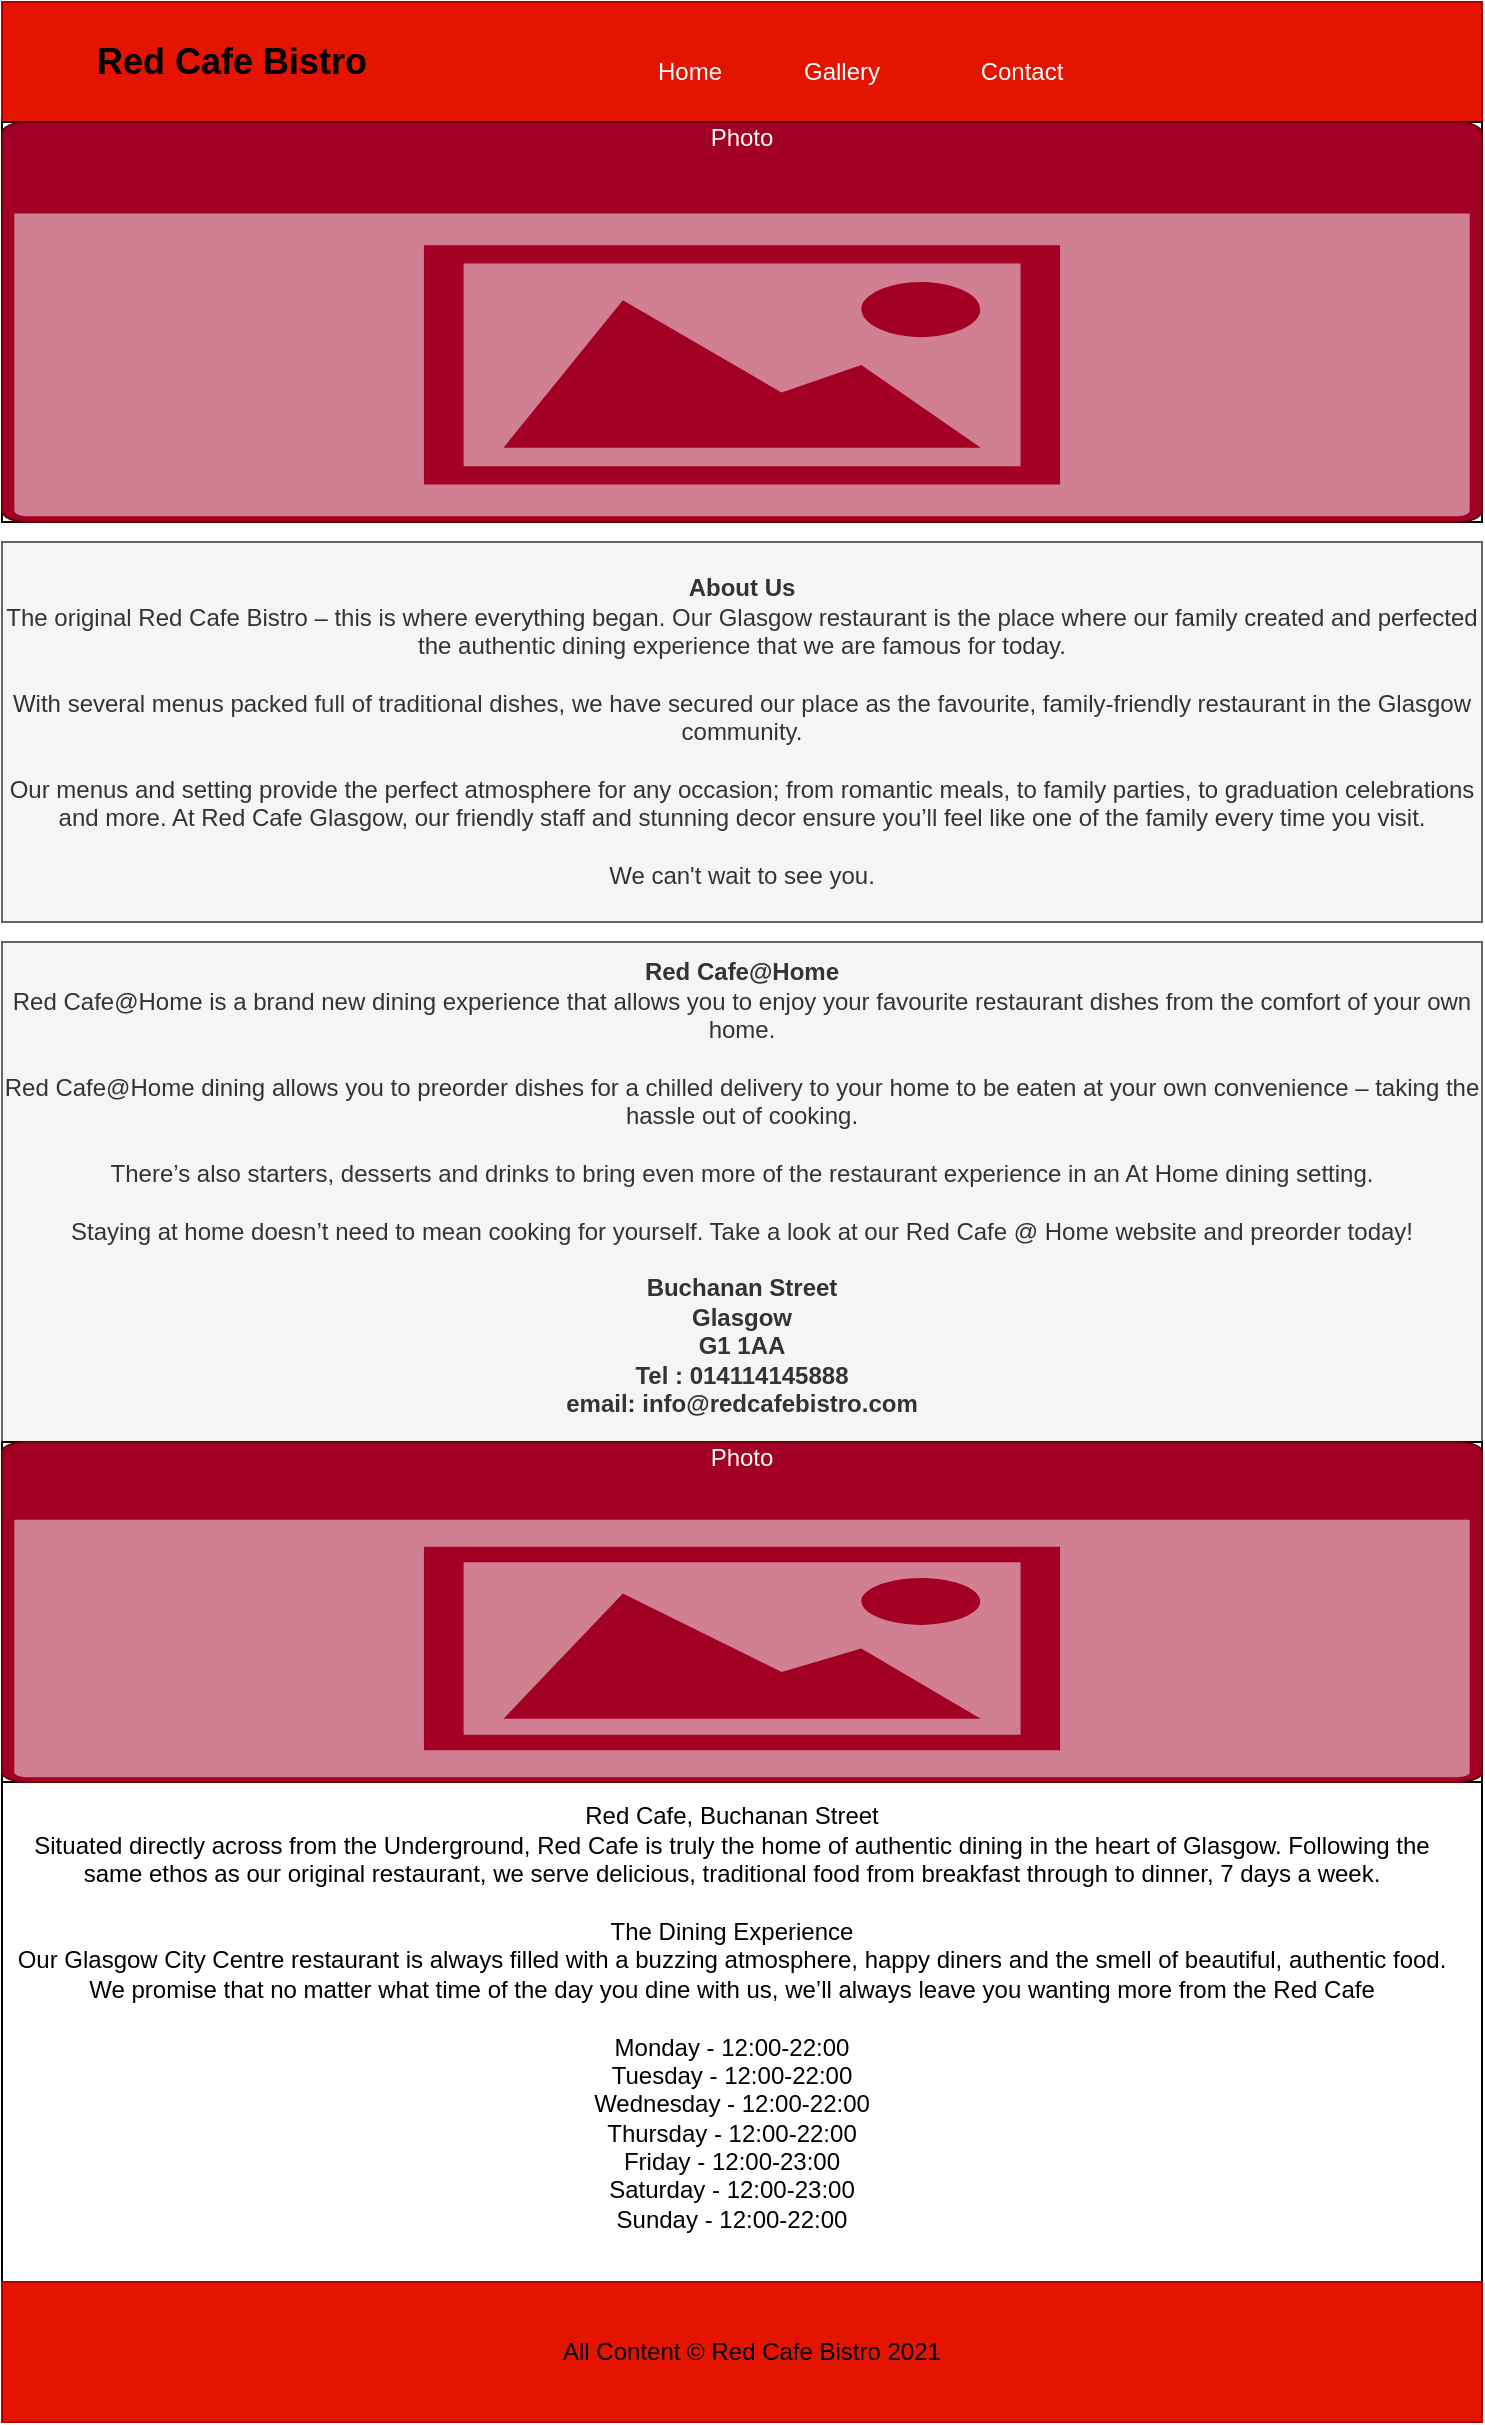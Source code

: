 <mxfile version="24.9.2" pages="3">
  <diagram name="home" id="Tp7i_1Nzl8K5jkxN4hFy">
    <mxGraphModel dx="1036" dy="677" grid="1" gridSize="10" guides="1" tooltips="1" connect="1" arrows="1" fold="1" page="1" pageScale="1" pageWidth="827" pageHeight="1169" math="0" shadow="0">
      <root>
        <mxCell id="0" />
        <mxCell id="1" parent="0" />
        <mxCell id="WZ1lqG-8PiyNp1W0iICR-1" value="" style="whiteSpace=wrap;html=1;aspect=fixed;fontColor=#FFFFFF;" vertex="1" parent="1">
          <mxGeometry x="40" y="510" width="740" height="740" as="geometry" />
        </mxCell>
        <mxCell id="WZ1lqG-8PiyNp1W0iICR-3" value="" style="rounded=0;whiteSpace=wrap;html=1;fillColor=#e51400;fontColor=#ffffff;strokeColor=#B20000;" vertex="1" parent="1">
          <mxGeometry x="40" y="40" width="740" height="60" as="geometry" />
        </mxCell>
        <mxCell id="WZ1lqG-8PiyNp1W0iICR-4" value="Red Cafe Bistro" style="text;html=1;align=center;verticalAlign=middle;whiteSpace=wrap;rounded=0;fontStyle=1;fontSize=18;" vertex="1" parent="1">
          <mxGeometry x="60" y="40" width="190" height="60" as="geometry" />
        </mxCell>
        <mxCell id="WZ1lqG-8PiyNp1W0iICR-5" value="Contact" style="text;html=1;align=center;verticalAlign=middle;whiteSpace=wrap;rounded=0;fontColor=#FFFFFF;" vertex="1" parent="1">
          <mxGeometry x="520" y="60" width="60" height="30" as="geometry" />
        </mxCell>
        <mxCell id="WZ1lqG-8PiyNp1W0iICR-6" value="Gallery" style="text;html=1;align=center;verticalAlign=middle;whiteSpace=wrap;rounded=0;fontColor=#FFFFFF;" vertex="1" parent="1">
          <mxGeometry x="430" y="60" width="60" height="30" as="geometry" />
        </mxCell>
        <mxCell id="WZ1lqG-8PiyNp1W0iICR-7" value="Home" style="text;html=1;align=center;verticalAlign=middle;whiteSpace=wrap;rounded=0;fontColor=#FFFFFF;" vertex="1" parent="1">
          <mxGeometry x="354" y="60" width="60" height="30" as="geometry" />
        </mxCell>
        <mxCell id="WZ1lqG-8PiyNp1W0iICR-9" value="Text" style="text;html=1;align=center;verticalAlign=middle;whiteSpace=wrap;rounded=0;" vertex="1" parent="1">
          <mxGeometry x="360" y="280" width="60" height="30" as="geometry" />
        </mxCell>
        <mxCell id="WZ1lqG-8PiyNp1W0iICR-10" value="" style="rounded=0;whiteSpace=wrap;html=1;fontColor=#00331A;labelBackgroundColor=#4D4D4D;" vertex="1" parent="1">
          <mxGeometry x="40" y="100" width="740" height="200" as="geometry" />
        </mxCell>
        <mxCell id="WZ1lqG-8PiyNp1W0iICR-12" value="&lt;div&gt;&lt;b&gt;Red Cafe@Home&lt;/b&gt;&lt;/div&gt;&lt;div&gt;Red Cafe@Home is a brand new dining experience that allows you to enjoy your favourite restaurant dishes from the comfort of your own home.&lt;/div&gt;&lt;div&gt;&lt;br&gt;&lt;/div&gt;&lt;div&gt;Red Cafe@Home dining allows you to preorder dishes for a chilled delivery to your home to be eaten at your own convenience – taking the hassle out of cooking.&lt;/div&gt;&lt;div&gt;&lt;br&gt;&lt;/div&gt;&lt;div&gt;There’s also starters, desserts and drinks to bring even more of the restaurant experience in an At Home dining setting.&lt;/div&gt;&lt;div&gt;&lt;br&gt;&lt;/div&gt;&lt;div&gt;Staying at home doesn’t need to mean cooking for yourself. Take a look at our Red Cafe @ Home website and preorder today!&lt;/div&gt;&lt;div&gt;&lt;br&gt;&lt;/div&gt;&lt;div&gt;&lt;b&gt;Buchanan Street&lt;/b&gt;&lt;/div&gt;&lt;div&gt;&lt;b&gt;Glasgow&lt;/b&gt;&lt;/div&gt;&lt;div&gt;&lt;b&gt;G1 1AA&lt;/b&gt;&lt;/div&gt;&lt;div&gt;&lt;b&gt;Tel : 014114145888&lt;/b&gt;&lt;/div&gt;&lt;div&gt;&lt;b&gt;email: info@redcafebistro.com&lt;/b&gt;&lt;/div&gt;&lt;div&gt;&lt;br&gt;&lt;/div&gt;" style="text;html=1;align=center;verticalAlign=middle;whiteSpace=wrap;rounded=0;fillColor=#f5f5f5;fontColor=#333333;strokeColor=#666666;" vertex="1" parent="1">
          <mxGeometry x="40" y="510" width="740" height="260" as="geometry" />
        </mxCell>
        <mxCell id="WZ1lqG-8PiyNp1W0iICR-13" value="" style="rounded=0;whiteSpace=wrap;html=1;" vertex="1" parent="1">
          <mxGeometry x="40" y="760" width="740" height="170" as="geometry" />
        </mxCell>
        <mxCell id="WZ1lqG-8PiyNp1W0iICR-14" value="&lt;div&gt;Red Cafe, Buchanan Street&lt;/div&gt;&lt;div&gt;Situated directly across from the Underground, Red Cafe is truly the home of authentic dining in the heart of Glasgow. Following the same ethos as our original restaurant, we serve delicious, traditional food from breakfast through to dinner, 7 days a week.&lt;/div&gt;&lt;div&gt;&lt;br&gt;&lt;/div&gt;&lt;div&gt;The Dining Experience&lt;/div&gt;&lt;div&gt;Our Glasgow City Centre restaurant is always filled with a buzzing atmosphere, happy diners and the smell of beautiful, authentic food. We promise that no matter what time of the day you dine with us, we’ll always leave you wanting more from the Red Cafe&lt;/div&gt;&lt;div&gt;&lt;br&gt;&lt;/div&gt;&lt;div&gt;Monday - 12:00-22:00&lt;/div&gt;&lt;div&gt;Tuesday - 12:00-22:00&lt;/div&gt;&lt;div&gt;Wednesday - 12:00-22:00&lt;/div&gt;&lt;div&gt;Thursday - 12:00-22:00&lt;/div&gt;&lt;div&gt;Friday - 12:00-23:00&lt;/div&gt;&lt;div&gt;Saturday - 12:00-23:00&lt;/div&gt;&lt;div&gt;Sunday - 12:00-22:00&lt;/div&gt;&lt;div&gt;&lt;br&gt;&lt;/div&gt;" style="text;html=1;align=center;verticalAlign=middle;whiteSpace=wrap;rounded=0;" vertex="1" parent="1">
          <mxGeometry x="40" y="940" width="730" height="230" as="geometry" />
        </mxCell>
        <mxCell id="WZ1lqG-8PiyNp1W0iICR-15" value="" style="rounded=0;whiteSpace=wrap;html=1;fillColor=#e51400;fontColor=#ffffff;strokeColor=#B20000;" vertex="1" parent="1">
          <mxGeometry x="40" y="1180" width="740" height="70" as="geometry" />
        </mxCell>
        <mxCell id="WZ1lqG-8PiyNp1W0iICR-16" value="&lt;div&gt;&lt;b&gt;About Us&lt;/b&gt;&lt;/div&gt;&lt;div&gt;The original Red Cafe Bistro – this is where everything began. Our Glasgow restaurant is the place where our family created and perfected the authentic dining experience that we are famous for today.&lt;/div&gt;&lt;div&gt;&lt;br&gt;&lt;/div&gt;&lt;div&gt;With several menus packed full of traditional dishes, we have secured our place as the favourite, family-friendly restaurant in the Glasgow community.&lt;/div&gt;&lt;div&gt;&lt;br&gt;&lt;/div&gt;&lt;div&gt;Our menus and setting provide the perfect atmosphere for any occasion; from romantic meals, to family parties, to graduation celebrations and more. At Red Cafe Glasgow, our friendly staff and stunning decor ensure you’ll feel like one of the family every time you visit.&lt;/div&gt;&lt;div&gt;&lt;br&gt;&lt;/div&gt;&lt;div&gt;We can&#39;t wait to see you.&lt;/div&gt;" style="rounded=0;whiteSpace=wrap;html=1;fillColor=#f5f5f5;fontColor=#333333;strokeColor=#666666;" vertex="1" parent="1">
          <mxGeometry x="40" y="310" width="740" height="190" as="geometry" />
        </mxCell>
        <mxCell id="WZ1lqG-8PiyNp1W0iICR-17" value="Photo" style="html=1;whiteSpace=wrap;strokeColor=#6F0000;fillColor=#a20025;labelPosition=center;verticalLabelPosition=middle;verticalAlign=top;align=center;fontSize=12;outlineConnect=0;spacingTop=-6;fontColor=#ffffff;sketch=0;shape=mxgraph.sitemap.photo;" vertex="1" parent="1">
          <mxGeometry x="40" y="100" width="740" height="200" as="geometry" />
        </mxCell>
        <mxCell id="WZ1lqG-8PiyNp1W0iICR-18" value="Photo" style="html=1;whiteSpace=wrap;strokeColor=#6F0000;fillColor=#a20025;labelPosition=center;verticalLabelPosition=middle;verticalAlign=top;align=center;fontSize=12;outlineConnect=0;spacingTop=-6;fontColor=#ffffff;sketch=0;shape=mxgraph.sitemap.photo;" vertex="1" parent="1">
          <mxGeometry x="40" y="760" width="740" height="170" as="geometry" />
        </mxCell>
        <mxCell id="WZ1lqG-8PiyNp1W0iICR-19" value="All Content © Red Cafe Bistro 2021" style="text;html=1;align=center;verticalAlign=middle;whiteSpace=wrap;rounded=0;" vertex="1" parent="1">
          <mxGeometry x="290" y="1200" width="250" height="30" as="geometry" />
        </mxCell>
      </root>
    </mxGraphModel>
  </diagram>
  <diagram id="2-HmzPDHoHE81D6D-HiF" name="Gallery">
    <mxGraphModel dx="1036" dy="677" grid="1" gridSize="10" guides="1" tooltips="1" connect="1" arrows="1" fold="1" page="1" pageScale="1" pageWidth="827" pageHeight="1169" math="0" shadow="0">
      <root>
        <mxCell id="0" />
        <mxCell id="1" parent="0" />
        <mxCell id="XgFdFGgMvXLHx3uQTcSN-2" value="" style="rounded=0;whiteSpace=wrap;html=1;fillColor=#e51400;fontColor=#ffffff;strokeColor=#B20000;" vertex="1" parent="1">
          <mxGeometry x="40" y="40" width="740" height="60" as="geometry" />
        </mxCell>
        <mxCell id="XgFdFGgMvXLHx3uQTcSN-3" value="Red Cafe Bistro" style="text;html=1;align=center;verticalAlign=middle;whiteSpace=wrap;rounded=0;fontStyle=1;fontSize=18;" vertex="1" parent="1">
          <mxGeometry x="60" y="40" width="190" height="60" as="geometry" />
        </mxCell>
        <mxCell id="XgFdFGgMvXLHx3uQTcSN-4" value="Contact" style="text;html=1;align=center;verticalAlign=middle;whiteSpace=wrap;rounded=0;fontColor=#FFFFFF;" vertex="1" parent="1">
          <mxGeometry x="520" y="60" width="60" height="30" as="geometry" />
        </mxCell>
        <mxCell id="XgFdFGgMvXLHx3uQTcSN-5" value="Gallery" style="text;html=1;align=center;verticalAlign=middle;whiteSpace=wrap;rounded=0;fontColor=#FFFFFF;" vertex="1" parent="1">
          <mxGeometry x="430" y="60" width="60" height="30" as="geometry" />
        </mxCell>
        <mxCell id="XgFdFGgMvXLHx3uQTcSN-6" value="Home" style="text;html=1;align=center;verticalAlign=middle;whiteSpace=wrap;rounded=0;fontColor=#FFFFFF;" vertex="1" parent="1">
          <mxGeometry x="354" y="60" width="60" height="30" as="geometry" />
        </mxCell>
        <mxCell id="XgFdFGgMvXLHx3uQTcSN-7" value="Text" style="text;html=1;align=center;verticalAlign=middle;whiteSpace=wrap;rounded=0;" vertex="1" parent="1">
          <mxGeometry x="360" y="280" width="60" height="30" as="geometry" />
        </mxCell>
        <mxCell id="XgFdFGgMvXLHx3uQTcSN-8" value="" style="rounded=0;whiteSpace=wrap;html=1;fontColor=#00331A;labelBackgroundColor=#4D4D4D;" vertex="1" parent="1">
          <mxGeometry x="40" y="100" width="740" height="760" as="geometry" />
        </mxCell>
        <mxCell id="XVCg-sBjra6SI52HOzXO-1" value="" style="rounded=0;whiteSpace=wrap;html=1;" vertex="1" parent="1">
          <mxGeometry x="110" y="130" width="150" height="150" as="geometry" />
        </mxCell>
        <mxCell id="XVCg-sBjra6SI52HOzXO-2" value="" style="rounded=0;whiteSpace=wrap;html=1;" vertex="1" parent="1">
          <mxGeometry x="335" y="130" width="150" height="150" as="geometry" />
        </mxCell>
        <mxCell id="XVCg-sBjra6SI52HOzXO-3" value="" style="rounded=0;whiteSpace=wrap;html=1;" vertex="1" parent="1">
          <mxGeometry x="560" y="130" width="150" height="150" as="geometry" />
        </mxCell>
        <mxCell id="XVCg-sBjra6SI52HOzXO-4" value="" style="rounded=0;whiteSpace=wrap;html=1;" vertex="1" parent="1">
          <mxGeometry x="570" y="540" width="150" height="150" as="geometry" />
        </mxCell>
        <mxCell id="XVCg-sBjra6SI52HOzXO-5" value="" style="rounded=0;whiteSpace=wrap;html=1;" vertex="1" parent="1">
          <mxGeometry x="335" y="540" width="150" height="150" as="geometry" />
        </mxCell>
        <mxCell id="XVCg-sBjra6SI52HOzXO-6" value="" style="rounded=0;whiteSpace=wrap;html=1;fillColor=#d80073;fontColor=#ffffff;strokeColor=#A50040;" vertex="1" parent="1">
          <mxGeometry x="120" y="540" width="150" height="150" as="geometry" />
        </mxCell>
        <mxCell id="XVCg-sBjra6SI52HOzXO-7" value="" style="rounded=0;whiteSpace=wrap;html=1;" vertex="1" parent="1">
          <mxGeometry x="110" y="330" width="150" height="150" as="geometry" />
        </mxCell>
        <mxCell id="XVCg-sBjra6SI52HOzXO-8" value="" style="rounded=0;whiteSpace=wrap;html=1;" vertex="1" parent="1">
          <mxGeometry x="340" y="330" width="150" height="150" as="geometry" />
        </mxCell>
        <mxCell id="XVCg-sBjra6SI52HOzXO-9" value="" style="rounded=0;whiteSpace=wrap;html=1;fillColor=#d80073;fontColor=#ffffff;strokeColor=#A50040;" vertex="1" parent="1">
          <mxGeometry x="570" y="330" width="150" height="150" as="geometry" />
        </mxCell>
        <mxCell id="XVCg-sBjra6SI52HOzXO-10" value="" style="verticalLabelPosition=bottom;sketch=0;aspect=fixed;html=1;verticalAlign=top;strokeColor=#A50040;align=center;outlineConnect=0;shape=mxgraph.citrix.podio;fillColor=#d80073;gradientDirection=south;fontColor=#ffffff;" vertex="1" parent="1">
          <mxGeometry x="110" y="130" width="150" height="150" as="geometry" />
        </mxCell>
        <mxCell id="XVCg-sBjra6SI52HOzXO-12" value="" style="verticalLabelPosition=bottom;sketch=0;aspect=fixed;html=1;verticalAlign=top;strokeColor=#A50040;align=center;outlineConnect=0;shape=mxgraph.citrix.podio;fillColor=#d80073;gradientDirection=south;fontColor=#ffffff;" vertex="1" parent="1">
          <mxGeometry x="335" y="130" width="150" height="150" as="geometry" />
        </mxCell>
        <mxCell id="XVCg-sBjra6SI52HOzXO-13" value="" style="verticalLabelPosition=bottom;sketch=0;aspect=fixed;html=1;verticalAlign=top;strokeColor=#A50040;align=center;outlineConnect=0;shape=mxgraph.citrix.podio;fillColor=#d80073;gradientDirection=south;fontColor=#ffffff;" vertex="1" parent="1">
          <mxGeometry x="560" y="130" width="150" height="150" as="geometry" />
        </mxCell>
        <mxCell id="XVCg-sBjra6SI52HOzXO-14" value="" style="verticalLabelPosition=bottom;sketch=0;aspect=fixed;html=1;verticalAlign=top;strokeColor=#A50040;align=center;outlineConnect=0;shape=mxgraph.citrix.podio;fillColor=#d80073;gradientDirection=south;fontColor=#ffffff;" vertex="1" parent="1">
          <mxGeometry x="110" y="330" width="150" height="150" as="geometry" />
        </mxCell>
        <mxCell id="XVCg-sBjra6SI52HOzXO-15" value="" style="verticalLabelPosition=bottom;sketch=0;aspect=fixed;html=1;verticalAlign=top;strokeColor=#A50040;align=center;outlineConnect=0;shape=mxgraph.citrix.podio;fillColor=#d80073;gradientDirection=south;fontColor=#ffffff;" vertex="1" parent="1">
          <mxGeometry x="340" y="330" width="150" height="150" as="geometry" />
        </mxCell>
        <mxCell id="XVCg-sBjra6SI52HOzXO-16" value="" style="verticalLabelPosition=bottom;sketch=0;aspect=fixed;html=1;verticalAlign=top;strokeColor=#A50040;align=center;outlineConnect=0;shape=mxgraph.citrix.podio;fillColor=#d80073;gradientDirection=south;fontColor=#ffffff;" vertex="1" parent="1">
          <mxGeometry x="570" y="330" width="150" height="150" as="geometry" />
        </mxCell>
        <mxCell id="XVCg-sBjra6SI52HOzXO-17" value="" style="verticalLabelPosition=bottom;sketch=0;aspect=fixed;html=1;verticalAlign=top;strokeColor=#A50040;align=center;outlineConnect=0;shape=mxgraph.citrix.podio;fillColor=#d80073;gradientDirection=south;fontColor=#ffffff;" vertex="1" parent="1">
          <mxGeometry x="120" y="540" width="150" height="150" as="geometry" />
        </mxCell>
        <mxCell id="XVCg-sBjra6SI52HOzXO-18" value="" style="verticalLabelPosition=bottom;sketch=0;aspect=fixed;html=1;verticalAlign=top;strokeColor=#A50040;align=center;outlineConnect=0;shape=mxgraph.citrix.podio;fillColor=#d80073;gradientDirection=south;fontColor=#ffffff;" vertex="1" parent="1">
          <mxGeometry x="335" y="540" width="150" height="150" as="geometry" />
        </mxCell>
        <mxCell id="XVCg-sBjra6SI52HOzXO-19" value="" style="verticalLabelPosition=bottom;sketch=0;aspect=fixed;html=1;verticalAlign=top;strokeColor=#A50040;align=center;outlineConnect=0;shape=mxgraph.citrix.podio;fillColor=#d80073;gradientDirection=south;fontColor=#ffffff;" vertex="1" parent="1">
          <mxGeometry x="570" y="540" width="150" height="150" as="geometry" />
        </mxCell>
        <mxCell id="6ovw-DpaD6wlGhaleX4s-1" value="&lt;span style=&quot;color: rgb(0, 0, 0);&quot;&gt;All Content © Red Cafe Bistro 2021&lt;/span&gt;" style="rounded=0;whiteSpace=wrap;html=1;fillColor=#e51400;fontColor=#ffffff;strokeColor=#B20000;" vertex="1" parent="1">
          <mxGeometry x="40" y="790" width="740" height="70" as="geometry" />
        </mxCell>
      </root>
    </mxGraphModel>
  </diagram>
  <diagram id="CY1_2mEDzGCTeZhXa2Oq" name="Contact">
    <mxGraphModel dx="1036" dy="677" grid="1" gridSize="10" guides="1" tooltips="1" connect="1" arrows="1" fold="1" page="1" pageScale="1" pageWidth="827" pageHeight="1169" math="0" shadow="0">
      <root>
        <mxCell id="0" />
        <mxCell id="1" parent="0" />
        <mxCell id="hE3evnGKvyRxV7r6y8xa-1" value="" style="rounded=0;whiteSpace=wrap;html=1;fillColor=#e51400;fontColor=#ffffff;strokeColor=#B20000;" vertex="1" parent="1">
          <mxGeometry x="40" y="40" width="740" height="60" as="geometry" />
        </mxCell>
        <mxCell id="hE3evnGKvyRxV7r6y8xa-2" value="Red Cafe Bistro" style="text;html=1;align=center;verticalAlign=middle;whiteSpace=wrap;rounded=0;fontStyle=1;fontSize=18;" vertex="1" parent="1">
          <mxGeometry x="60" y="40" width="190" height="60" as="geometry" />
        </mxCell>
        <mxCell id="hE3evnGKvyRxV7r6y8xa-3" value="Contact" style="text;html=1;align=center;verticalAlign=middle;whiteSpace=wrap;rounded=0;fontColor=#FFFFFF;" vertex="1" parent="1">
          <mxGeometry x="520" y="60" width="60" height="30" as="geometry" />
        </mxCell>
        <mxCell id="hE3evnGKvyRxV7r6y8xa-4" value="Gallery" style="text;html=1;align=center;verticalAlign=middle;whiteSpace=wrap;rounded=0;fontColor=#FFFFFF;" vertex="1" parent="1">
          <mxGeometry x="430" y="60" width="60" height="30" as="geometry" />
        </mxCell>
        <mxCell id="hE3evnGKvyRxV7r6y8xa-5" value="Home" style="text;html=1;align=center;verticalAlign=middle;whiteSpace=wrap;rounded=0;fontColor=#FFFFFF;" vertex="1" parent="1">
          <mxGeometry x="354" y="60" width="60" height="30" as="geometry" />
        </mxCell>
        <mxCell id="hE3evnGKvyRxV7r6y8xa-6" value="Text" style="text;html=1;align=center;verticalAlign=middle;whiteSpace=wrap;rounded=0;" vertex="1" parent="1">
          <mxGeometry x="360" y="280" width="60" height="30" as="geometry" />
        </mxCell>
        <mxCell id="hE3evnGKvyRxV7r6y8xa-7" value="" style="rounded=0;whiteSpace=wrap;html=1;fontColor=#00331A;labelBackgroundColor=#4D4D4D;" vertex="1" parent="1">
          <mxGeometry x="40" y="100" width="740" height="760" as="geometry" />
        </mxCell>
        <mxCell id="hE3evnGKvyRxV7r6y8xa-10" value="&lt;span style=&quot;color: rgb(0, 0, 0);&quot;&gt;All Content © Red Cafe Bistro 2021&lt;/span&gt;" style="rounded=0;whiteSpace=wrap;html=1;fillColor=#e51400;fontColor=#ffffff;strokeColor=#B20000;" vertex="1" parent="1">
          <mxGeometry x="40" y="800" width="740" height="60" as="geometry" />
        </mxCell>
        <mxCell id="hE3evnGKvyRxV7r6y8xa-29" value="&lt;div&gt;&lt;font style=&quot;font-size: 15px;&quot;&gt;Contact&lt;/font&gt;&lt;/div&gt;&lt;div&gt;&lt;font style=&quot;font-size: 15px;&quot;&gt;We&#39;re always delighted to hear from you, our valued customers, at every opportunity.&lt;/font&gt;&lt;/div&gt;&lt;div&gt;&lt;font style=&quot;font-size: 15px;&quot;&gt;&lt;br&gt;&lt;/font&gt;&lt;/div&gt;&lt;div&gt;&lt;font style=&quot;font-size: 15px;&quot;&gt;You can use the form below to get in touch and book a table with us and we&#39;ll get right back to you.&lt;/font&gt;&lt;/div&gt;" style="text;html=1;align=center;verticalAlign=middle;whiteSpace=wrap;rounded=0;" vertex="1" parent="1">
          <mxGeometry x="60" y="110" width="700" height="130" as="geometry" />
        </mxCell>
        <mxCell id="hE3evnGKvyRxV7r6y8xa-30" value="" style="rounded=0;whiteSpace=wrap;html=1;" vertex="1" parent="1">
          <mxGeometry x="80" y="440" width="675" height="30" as="geometry" />
        </mxCell>
        <mxCell id="hE3evnGKvyRxV7r6y8xa-31" value="" style="rounded=0;whiteSpace=wrap;html=1;" vertex="1" parent="1">
          <mxGeometry x="80" y="370" width="670" height="30" as="geometry" />
        </mxCell>
        <mxCell id="hE3evnGKvyRxV7r6y8xa-32" value="" style="rounded=0;whiteSpace=wrap;html=1;" vertex="1" parent="1">
          <mxGeometry x="80" y="300" width="670" height="30" as="geometry" />
        </mxCell>
        <mxCell id="hE3evnGKvyRxV7r6y8xa-33" value="Text" style="text;html=1;align=center;verticalAlign=middle;whiteSpace=wrap;rounded=0;" vertex="1" parent="1">
          <mxGeometry x="380" y="300" width="60" height="30" as="geometry" />
        </mxCell>
        <mxCell id="hE3evnGKvyRxV7r6y8xa-34" value="Email" style="text;html=1;align=center;verticalAlign=middle;whiteSpace=wrap;rounded=0;fontStyle=1" vertex="1" parent="1">
          <mxGeometry x="80" y="340" width="90" height="30" as="geometry" />
        </mxCell>
        <mxCell id="hE3evnGKvyRxV7r6y8xa-35" value="Name" style="text;html=1;align=center;verticalAlign=middle;whiteSpace=wrap;rounded=0;fontStyle=1" vertex="1" parent="1">
          <mxGeometry x="80" y="260" width="80" height="30" as="geometry" />
        </mxCell>
        <mxCell id="hE3evnGKvyRxV7r6y8xa-37" value="Time" style="text;html=1;align=center;verticalAlign=middle;whiteSpace=wrap;rounded=0;fontStyle=1" vertex="1" parent="1">
          <mxGeometry x="85" y="410" width="70" height="30" as="geometry" />
        </mxCell>
        <mxCell id="hE3evnGKvyRxV7r6y8xa-38" value="&lt;b&gt;Date&lt;/b&gt;" style="text;html=1;align=center;verticalAlign=middle;whiteSpace=wrap;rounded=0;" vertex="1" parent="1">
          <mxGeometry x="90" y="480" width="60" height="30" as="geometry" />
        </mxCell>
        <mxCell id="hE3evnGKvyRxV7r6y8xa-40" value="dd/mm/yyyy" style="rounded=1;arcSize=9;fillColor=#F7F8F9;align=left;spacingLeft=5;strokeColor=#DEE1E6;html=1;strokeWidth=2;fontColor=#596780;fontSize=12;sketch=1;hachureGap=4;pointerEvents=0;fontFamily=Architects Daughter;fontSource=https%3A%2F%2Ffonts.googleapis.com%2Fcss%3Ffamily%3DArchitects%2BDaughter;" vertex="1" parent="1">
          <mxGeometry x="80" y="505" width="670" height="33" as="geometry" />
        </mxCell>
        <mxCell id="hE3evnGKvyRxV7r6y8xa-41" value="" style="shape=mxgraph.gmdl.calendar;fillColor=#5A6881;strokeColor=none;sketch=0;hachureGap=4;pointerEvents=0;fontFamily=Architects Daughter;fontSource=https%3A%2F%2Ffonts.googleapis.com%2Fcss%3Ffamily%3DArchitects%2BDaughter;fontSize=20;" vertex="1" parent="hE3evnGKvyRxV7r6y8xa-40">
          <mxGeometry x="1" y="0.5" width="18" height="18" relative="1" as="geometry">
            <mxPoint x="-29" y="-9" as="offset" />
          </mxGeometry>
        </mxCell>
        <mxCell id="hE3evnGKvyRxV7r6y8xa-43" value="Submit" style="rounded=1;html=1;shadow=0;dashed=0;whiteSpace=wrap;fontSize=10;fillColor=#a20025;align=center;strokeColor=#6F0000;fontColor=#ffffff;" vertex="1" parent="1">
          <mxGeometry x="80" y="568" width="670" height="32" as="geometry" />
        </mxCell>
        <mxCell id="hE3evnGKvyRxV7r6y8xa-44" value="" style="verticalLabelPosition=bottom;shadow=0;dashed=0;align=center;html=1;verticalAlign=top;strokeWidth=1;shape=mxgraph.mockup.misc.map;" vertex="1" parent="1">
          <mxGeometry x="150" y="610" width="520" height="180" as="geometry" />
        </mxCell>
      </root>
    </mxGraphModel>
  </diagram>
</mxfile>
